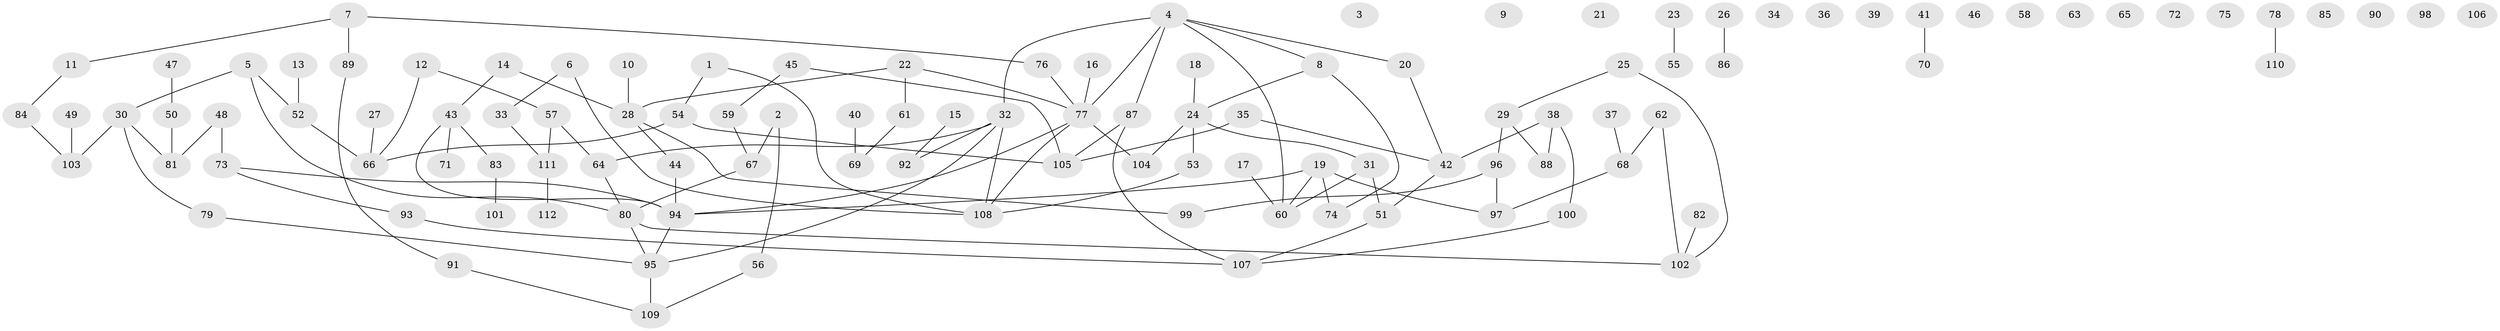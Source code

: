 // Generated by graph-tools (version 1.1) at 2025/00/03/09/25 03:00:41]
// undirected, 112 vertices, 120 edges
graph export_dot {
graph [start="1"]
  node [color=gray90,style=filled];
  1;
  2;
  3;
  4;
  5;
  6;
  7;
  8;
  9;
  10;
  11;
  12;
  13;
  14;
  15;
  16;
  17;
  18;
  19;
  20;
  21;
  22;
  23;
  24;
  25;
  26;
  27;
  28;
  29;
  30;
  31;
  32;
  33;
  34;
  35;
  36;
  37;
  38;
  39;
  40;
  41;
  42;
  43;
  44;
  45;
  46;
  47;
  48;
  49;
  50;
  51;
  52;
  53;
  54;
  55;
  56;
  57;
  58;
  59;
  60;
  61;
  62;
  63;
  64;
  65;
  66;
  67;
  68;
  69;
  70;
  71;
  72;
  73;
  74;
  75;
  76;
  77;
  78;
  79;
  80;
  81;
  82;
  83;
  84;
  85;
  86;
  87;
  88;
  89;
  90;
  91;
  92;
  93;
  94;
  95;
  96;
  97;
  98;
  99;
  100;
  101;
  102;
  103;
  104;
  105;
  106;
  107;
  108;
  109;
  110;
  111;
  112;
  1 -- 54;
  1 -- 108;
  2 -- 56;
  2 -- 67;
  4 -- 8;
  4 -- 20;
  4 -- 32;
  4 -- 60;
  4 -- 77;
  4 -- 87;
  5 -- 30;
  5 -- 52;
  5 -- 80;
  6 -- 33;
  6 -- 108;
  7 -- 11;
  7 -- 76;
  7 -- 89;
  8 -- 24;
  8 -- 74;
  10 -- 28;
  11 -- 84;
  12 -- 57;
  12 -- 66;
  13 -- 52;
  14 -- 28;
  14 -- 43;
  15 -- 92;
  16 -- 77;
  17 -- 60;
  18 -- 24;
  19 -- 60;
  19 -- 74;
  19 -- 94;
  19 -- 97;
  20 -- 42;
  22 -- 28;
  22 -- 61;
  22 -- 77;
  23 -- 55;
  24 -- 31;
  24 -- 53;
  24 -- 104;
  25 -- 29;
  25 -- 102;
  26 -- 86;
  27 -- 66;
  28 -- 44;
  28 -- 99;
  29 -- 88;
  29 -- 96;
  30 -- 79;
  30 -- 81;
  30 -- 103;
  31 -- 51;
  31 -- 60;
  32 -- 64;
  32 -- 92;
  32 -- 95;
  32 -- 108;
  33 -- 111;
  35 -- 42;
  35 -- 105;
  37 -- 68;
  38 -- 42;
  38 -- 88;
  38 -- 100;
  40 -- 69;
  41 -- 70;
  42 -- 51;
  43 -- 71;
  43 -- 83;
  43 -- 94;
  44 -- 94;
  45 -- 59;
  45 -- 105;
  47 -- 50;
  48 -- 73;
  48 -- 81;
  49 -- 103;
  50 -- 81;
  51 -- 107;
  52 -- 66;
  53 -- 108;
  54 -- 66;
  54 -- 105;
  56 -- 109;
  57 -- 64;
  57 -- 111;
  59 -- 67;
  61 -- 69;
  62 -- 68;
  62 -- 102;
  64 -- 80;
  67 -- 80;
  68 -- 97;
  73 -- 93;
  73 -- 94;
  76 -- 77;
  77 -- 94;
  77 -- 104;
  77 -- 108;
  78 -- 110;
  79 -- 95;
  80 -- 95;
  80 -- 102;
  82 -- 102;
  83 -- 101;
  84 -- 103;
  87 -- 105;
  87 -- 107;
  89 -- 91;
  91 -- 109;
  93 -- 107;
  94 -- 95;
  95 -- 109;
  96 -- 97;
  96 -- 99;
  100 -- 107;
  111 -- 112;
}
